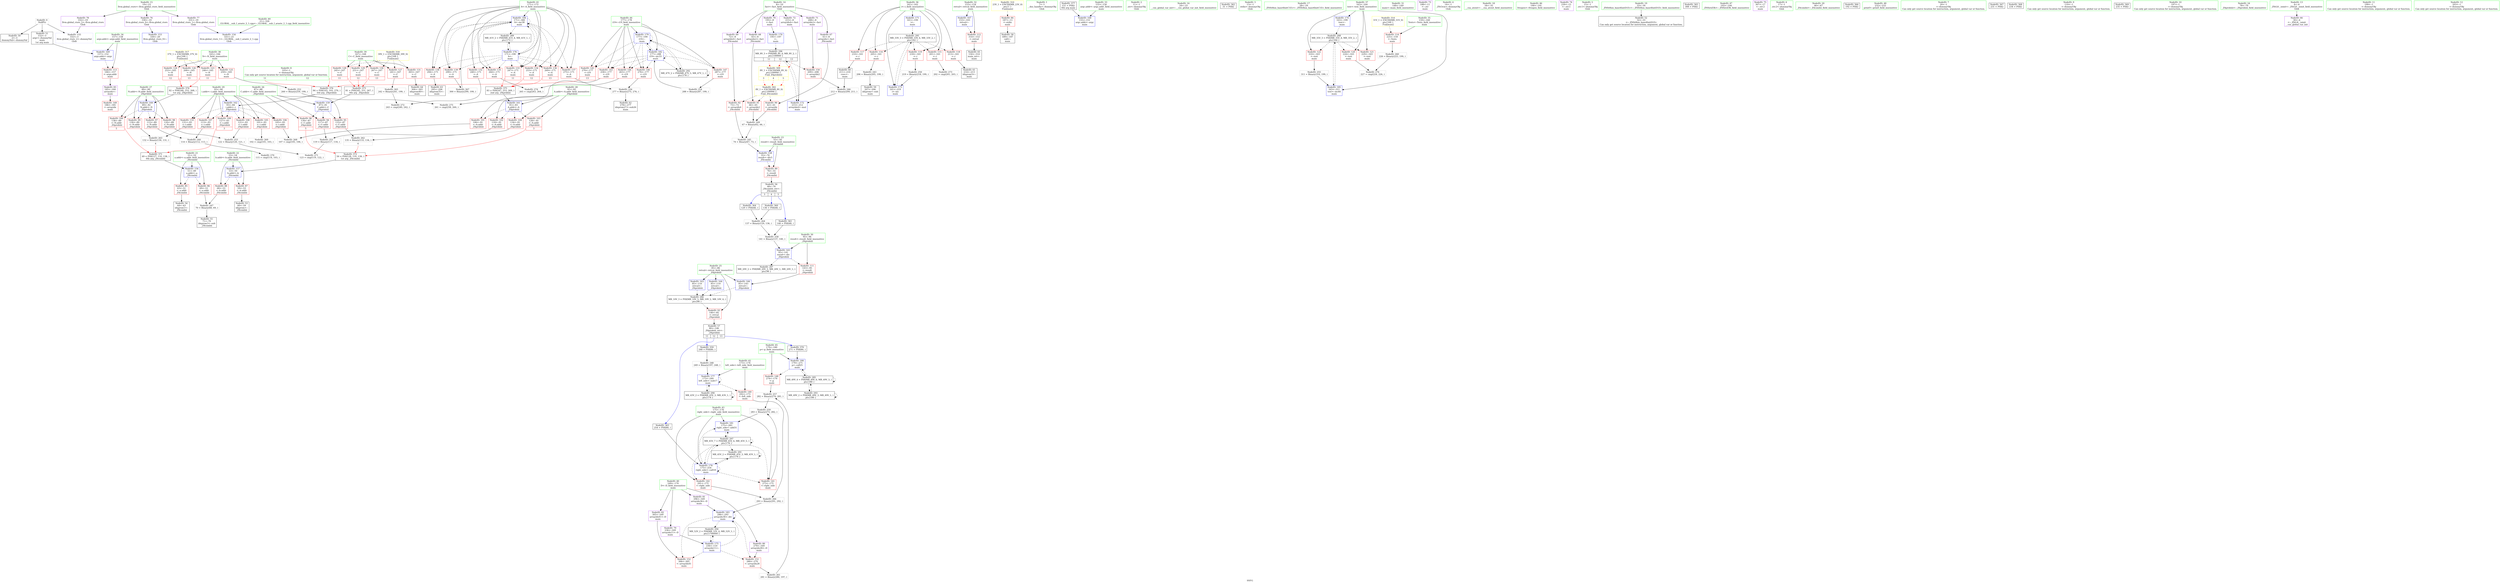 digraph "SVFG" {
	label="SVFG";

	Node0x560b02486850 [shape=record,color=grey,label="{NodeID: 0\nNullPtr}"];
	Node0x560b02486850 -> Node0x560b02497350[style=solid];
	Node0x560b02486850 -> Node0x560b02497420[style=solid];
	Node0x560b02486850 -> Node0x560b0249d8f0[style=solid];
	Node0x560b0249a8e0 [shape=record,color=grey,label="{NodeID: 263\n132 = Binary(130, 131, )\n|{<s0>4}}"];
	Node0x560b0249a8e0:s0 -> Node0x560b024cc6b0[style=solid,color=red];
	Node0x560b0249ed70 [shape=record,color=blue,label="{NodeID: 180\n179\<--271\np\<--call25\nmain\n}"];
	Node0x560b0249ed70 -> Node0x560b0249d310[style=dashed];
	Node0x560b0249ed70 -> Node0x560b024b3d70[style=dashed];
	Node0x560b02496260 [shape=record,color=red,label="{NodeID: 97\n112\<--89\n\<--N.addr\n_Z4probiiii\n}"];
	Node0x560b02496260 -> Node0x560b024a37c0[style=solid];
	Node0x560b024897c0 [shape=record,color=green,label="{NodeID: 14\n8\<--10\nfact\<--fact_field_insensitive\nGlob }"];
	Node0x560b024897c0 -> Node0x560b02498120[style=solid];
	Node0x560b024897c0 -> Node0x560b024981f0[style=solid];
	Node0x560b024897c0 -> Node0x560b024982c0[style=solid];
	Node0x560b024897c0 -> Node0x560b02498390[style=solid];
	Node0x560b024897c0 -> Node0x560b02498460[style=solid];
	Node0x560b024897c0 -> Node0x560b02498530[style=solid];
	Node0x560b024cb9c0 [shape=record,color=black,label="{NodeID: 360\n136 = PHI(48, )\n}"];
	Node0x560b024cb9c0 -> Node0x560b0249aa60[style=solid];
	Node0x560b02496dc0 [shape=record,color=red,label="{NodeID: 111\n143\<--95\n\<--result\n_Z4probiiii\n}"];
	Node0x560b02496dc0 -> Node0x560b0249e210[style=solid];
	Node0x560b02495150 [shape=record,color=green,label="{NodeID: 28\n91\<--92\nA.addr\<--A.addr_field_insensitive\n_Z4probiiii\n}"];
	Node0x560b02495150 -> Node0x560b024965a0[style=solid];
	Node0x560b02495150 -> Node0x560b02496670[style=solid];
	Node0x560b02495150 -> Node0x560b02496740[style=solid];
	Node0x560b02495150 -> Node0x560b02496810[style=solid];
	Node0x560b02495150 -> Node0x560b0249de00[style=solid];
	Node0x560b024ccd10 [shape=record,color=black,label="{NodeID: 374\n82 = PHI(246, 252, 268, )\n1st arg _Z4probiiii }"];
	Node0x560b024ccd10 -> Node0x560b0249dd30[style=solid];
	Node0x560b024b5b70 [shape=record,color=black,label="{NodeID: 291\nMR_45V_2 = PHI(MR_45V_3, MR_45V_1, )\npts\{176 \}\n}"];
	Node0x560b024b5b70 -> Node0x560b0249ebd0[style=dashed];
	Node0x560b024b5b70 -> Node0x560b024b5b70[style=dashed];
	Node0x560b0249c060 [shape=record,color=red,label="{NodeID: 125\n259\<--165\n\<--N\nmain\n}"];
	Node0x560b0249c060 -> Node0x560b024a43c0[style=solid];
	Node0x560b02495cb0 [shape=record,color=green,label="{NodeID: 42\n173\<--174\nleft_side\<--left_side_field_insensitive\nmain\n}"];
	Node0x560b02495cb0 -> Node0x560b0249cc90[style=solid];
	Node0x560b02495cb0 -> Node0x560b0249eb00[style=solid];
	Node0x560b0249cbc0 [shape=record,color=red,label="{NodeID: 139\n299\<--171\n\<--A\nmain\n}"];
	Node0x560b0249cbc0 -> Node0x560b0249aee0[style=solid];
	Node0x560b02497830 [shape=record,color=black,label="{NodeID: 56\n48\<--76\n_Z4combii_ret\<--\n_Z4combii\n|{<s0>3|<s1>4|<s2>5}}"];
	Node0x560b02497830:s0 -> Node0x560b024cbe40[style=solid,color=blue];
	Node0x560b02497830:s1 -> Node0x560b024cb9c0[style=solid,color=blue];
	Node0x560b02497830:s2 -> Node0x560b024cbac0[style=solid,color=blue];
	Node0x560b0249d720 [shape=record,color=blue,label="{NodeID: 153\n330\<--20\nllvm.global_ctors_0\<--\nGlob }"];
	Node0x560b02498390 [shape=record,color=purple,label="{NodeID: 70\n195\<--8\n\<--fact\nmain\n}"];
	Node0x560b02498390 -> Node0x560b0249e550[style=solid];
	Node0x560b024a40c0 [shape=record,color=grey,label="{NodeID: 250\n219 = Binary(218, 199, )\n}"];
	Node0x560b024a40c0 -> Node0x560b0249e7c0[style=solid];
	Node0x560b0249e2e0 [shape=record,color=blue,label="{NodeID: 167\n153\<--103\nretval\<--\nmain\n}"];
	Node0x560b0249e2e0 -> Node0x560b02496e90[style=dashed];
	Node0x560b02498ef0 [shape=record,color=red,label="{NodeID: 84\n187\<--13\n\<--stdin\nmain\n}"];
	Node0x560b02498ef0 -> Node0x560b024979d0[style=solid];
	Node0x560b024855c0 [shape=record,color=green,label="{NodeID: 1\n7\<--1\n__dso_handle\<--dummyObj\nGlob }"];
	Node0x560b0249aa60 [shape=record,color=grey,label="{NodeID: 264\n137 = Binary(129, 136, )\n}"];
	Node0x560b0249aa60 -> Node0x560b024a4cc0[style=solid];
	Node0x560b0249ee40 [shape=record,color=blue,label="{NodeID: 181\n175\<--283\nright_side\<--add31\nmain\n}"];
	Node0x560b0249ee40 -> Node0x560b024b7d70[style=dashed];
	Node0x560b02496330 [shape=record,color=red,label="{NodeID: 98\n120\<--89\n\<--N.addr\n_Z4probiiii\n}"];
	Node0x560b02496330 -> Node0x560b024a4540[style=solid];
	Node0x560b02494880 [shape=record,color=green,label="{NodeID: 15\n19\<--23\nllvm.global_ctors\<--llvm.global_ctors_field_insensitive\nGlob }"];
	Node0x560b02494880 -> Node0x560b02498870[style=solid];
	Node0x560b02494880 -> Node0x560b02498940[style=solid];
	Node0x560b02494880 -> Node0x560b02498a10[style=solid];
	Node0x560b024cbac0 [shape=record,color=black,label="{NodeID: 361\n140 = PHI(48, )\n}"];
	Node0x560b024cbac0 -> Node0x560b024a4cc0[style=solid];
	Node0x560b02496e90 [shape=record,color=red,label="{NodeID: 112\n314\<--153\n\<--retval\nmain\n}"];
	Node0x560b02496e90 -> Node0x560b02497f80[style=solid];
	Node0x560b02495220 [shape=record,color=green,label="{NodeID: 29\n93\<--94\ni.addr\<--i.addr_field_insensitive\n_Z4probiiii\n}"];
	Node0x560b02495220 -> Node0x560b024968e0[style=solid];
	Node0x560b02495220 -> Node0x560b024969b0[style=solid];
	Node0x560b02495220 -> Node0x560b02496a80[style=solid];
	Node0x560b02495220 -> Node0x560b02496b50[style=solid];
	Node0x560b02495220 -> Node0x560b02496c20[style=solid];
	Node0x560b02495220 -> Node0x560b02496cf0[style=solid];
	Node0x560b02495220 -> Node0x560b0249ded0[style=solid];
	Node0x560b024cced0 [shape=record,color=black,label="{NodeID: 375\n83 = PHI(247, 253, 269, )\n2nd arg _Z4probiiii }"];
	Node0x560b024cced0 -> Node0x560b0249de00[style=solid];
	Node0x560b024b6070 [shape=record,color=black,label="{NodeID: 292\nMR_47V_2 = PHI(MR_47V_3, MR_47V_1, )\npts\{178 \}\n}"];
	Node0x560b024b6070 -> Node0x560b0249eca0[style=dashed];
	Node0x560b024b6070 -> Node0x560b024b6070[style=dashed];
	Node0x560b0249c130 [shape=record,color=red,label="{NodeID: 126\n268\<--165\n\<--N\nmain\n|{<s0>13}}"];
	Node0x560b0249c130:s0 -> Node0x560b024ccd10[style=solid,color=red];
	Node0x560b02495d80 [shape=record,color=green,label="{NodeID: 43\n175\<--176\nright_side\<--right_side_field_insensitive\nmain\n}"];
	Node0x560b02495d80 -> Node0x560b0249cd60[style=solid];
	Node0x560b02495d80 -> Node0x560b0249ce30[style=solid];
	Node0x560b02495d80 -> Node0x560b0249ebd0[style=solid];
	Node0x560b02495d80 -> Node0x560b0249ee40[style=solid];
	Node0x560b0249cc90 [shape=record,color=red,label="{NodeID: 140\n292\<--173\n\<--left_side\nmain\n}"];
	Node0x560b0249cc90 -> Node0x560b0249ad60[style=solid];
	Node0x560b02497900 [shape=record,color=black,label="{NodeID: 57\n80\<--146\n_Z4probiiii_ret\<--\n_Z4probiiii\n|{<s0>11|<s1>12|<s2>13}}"];
	Node0x560b02497900:s0 -> Node0x560b024cb7d0[style=solid,color=blue];
	Node0x560b02497900:s1 -> Node0x560b024cbcd0[style=solid,color=blue];
	Node0x560b02497900:s2 -> Node0x560b024cc3c0[style=solid,color=blue];
	Node0x560b0249d7f0 [shape=record,color=blue,label="{NodeID: 154\n331\<--21\nllvm.global_ctors_1\<--_GLOBAL__sub_I_araste_2_1.cpp\nGlob }"];
	Node0x560b02498460 [shape=record,color=purple,label="{NodeID: 71\n208\<--8\narrayidx2\<--fact\nmain\n}"];
	Node0x560b02498460 -> Node0x560b0249d4b0[style=solid];
	Node0x560b024a4240 [shape=record,color=grey,label="{NodeID: 251\n119 = Binary(117, 118, )\n}"];
	Node0x560b024a4240 -> Node0x560b0249b4e0[style=solid];
	Node0x560b0249e3b0 [shape=record,color=blue,label="{NodeID: 168\n155\<--151\nargc.addr\<--argc\nmain\n}"];
	Node0x560b02498fc0 [shape=record,color=red,label="{NodeID: 85\n63\<--51\n\<--a.addr\n_Z4combii\n}"];
	Node0x560b02498fc0 -> Node0x560b02497690[style=solid];
	Node0x560b024880c0 [shape=record,color=green,label="{NodeID: 2\n11\<--1\n.str\<--dummyObj\nGlob }"];
	Node0x560b0249abe0 [shape=record,color=grey,label="{NodeID: 265\n242 = Binary(241, 199, )\n}"];
	Node0x560b0249abe0 -> Node0x560b0249b660[style=solid];
	Node0x560b0249ef10 [shape=record,color=blue,label="{NodeID: 182\n177\<--288\ni19\<--inc33\nmain\n}"];
	Node0x560b0249ef10 -> Node0x560b0249cf00[style=dashed];
	Node0x560b0249ef10 -> Node0x560b0249cfd0[style=dashed];
	Node0x560b0249ef10 -> Node0x560b0249d0a0[style=dashed];
	Node0x560b0249ef10 -> Node0x560b0249d170[style=dashed];
	Node0x560b0249ef10 -> Node0x560b0249d240[style=dashed];
	Node0x560b0249ef10 -> Node0x560b0249eca0[style=dashed];
	Node0x560b0249ef10 -> Node0x560b0249ef10[style=dashed];
	Node0x560b0249ef10 -> Node0x560b024b6070[style=dashed];
	Node0x560b02496400 [shape=record,color=red,label="{NodeID: 99\n130\<--89\n\<--N.addr\n_Z4probiiii\n}"];
	Node0x560b02496400 -> Node0x560b0249a8e0[style=solid];
	Node0x560b02494910 [shape=record,color=green,label="{NodeID: 16\n24\<--25\n__cxx_global_var_init\<--__cxx_global_var_init_field_insensitive\n}"];
	Node0x560b024cbc00 [shape=record,color=black,label="{NodeID: 362\n31 = PHI()\n}"];
	Node0x560b02496f60 [shape=record,color=red,label="{NodeID: 113\n184\<--157\n\<--argv.addr\nmain\n}"];
	Node0x560b02496f60 -> Node0x560b02498e20[style=solid];
	Node0x560b024952f0 [shape=record,color=green,label="{NodeID: 30\n95\<--96\nresult\<--result_field_insensitive\n_Z4probiiii\n}"];
	Node0x560b024952f0 -> Node0x560b02496dc0[style=solid];
	Node0x560b024952f0 -> Node0x560b0249e140[style=solid];
	Node0x560b024cd090 [shape=record,color=black,label="{NodeID: 376\n84 = PHI(103, 103, 270, )\n3rd arg _Z4probiiii }"];
	Node0x560b024cd090 -> Node0x560b0249ded0[style=solid];
	Node0x560b024b6570 [shape=record,color=black,label="{NodeID: 293\nMR_49V_2 = PHI(MR_49V_3, MR_49V_1, )\npts\{180 \}\n}"];
	Node0x560b024b6570 -> Node0x560b024b3d70[style=dashed];
	Node0x560b024b6570 -> Node0x560b024b6570[style=dashed];
	Node0x560b0249c200 [shape=record,color=red,label="{NodeID: 127\n241\<--167\n\<--C\nmain\n}"];
	Node0x560b0249c200 -> Node0x560b0249abe0[style=solid];
	Node0x560b02495e50 [shape=record,color=green,label="{NodeID: 44\n177\<--178\ni19\<--i19_field_insensitive\nmain\n}"];
	Node0x560b02495e50 -> Node0x560b0249cf00[style=solid];
	Node0x560b02495e50 -> Node0x560b0249cfd0[style=solid];
	Node0x560b02495e50 -> Node0x560b0249d0a0[style=solid];
	Node0x560b02495e50 -> Node0x560b0249d170[style=solid];
	Node0x560b02495e50 -> Node0x560b0249d240[style=solid];
	Node0x560b02495e50 -> Node0x560b0249eca0[style=solid];
	Node0x560b02495e50 -> Node0x560b0249ef10[style=solid];
	Node0x560b0249cd60 [shape=record,color=red,label="{NodeID: 141\n273\<--175\n\<--right_side\nmain\n}"];
	Node0x560b0249cd60 -> Node0x560b024a4e40[style=solid];
	Node0x560b024979d0 [shape=record,color=black,label="{NodeID: 58\n189\<--187\ncall\<--\nmain\n}"];
	Node0x560b0249d8f0 [shape=record,color=blue, style = dotted,label="{NodeID: 155\n332\<--3\nllvm.global_ctors_2\<--dummyVal\nGlob }"];
	Node0x560b02498530 [shape=record,color=purple,label="{NodeID: 72\n215\<--8\narrayidx4\<--fact\nmain\n}"];
	Node0x560b02498530 -> Node0x560b0249e6f0[style=solid];
	Node0x560b024a43c0 [shape=record,color=grey,label="{NodeID: 252\n260 = Binary(259, 199, )\n}"];
	Node0x560b024a43c0 -> Node0x560b024a7650[style=solid];
	Node0x560b0249e480 [shape=record,color=blue,label="{NodeID: 169\n157\<--152\nargv.addr\<--argv\nmain\n}"];
	Node0x560b0249e480 -> Node0x560b02496f60[style=dashed];
	Node0x560b02499090 [shape=record,color=red,label="{NodeID: 86\n69\<--51\n\<--a.addr\n_Z4combii\n}"];
	Node0x560b02499090 -> Node0x560b024a3c40[style=solid];
	Node0x560b02494010 [shape=record,color=green,label="{NodeID: 3\n13\<--1\nstdin\<--dummyObj\nGlob }"];
	Node0x560b0249ad60 [shape=record,color=grey,label="{NodeID: 266\n293 = Binary(291, 292, )\n}"];
	Node0x560b0249ad60 -> Node0x560b0249efe0[style=solid];
	Node0x560b0249efe0 [shape=record,color=blue,label="{NodeID: 183\n296\<--293\narrayidx36\<--div\nmain\n}"];
	Node0x560b0249efe0 -> Node0x560b0249d580[style=dashed];
	Node0x560b0249efe0 -> Node0x560b0249d650[style=dashed];
	Node0x560b0249efe0 -> Node0x560b0249efe0[style=dashed];
	Node0x560b0249efe0 -> Node0x560b024b6a70[style=dashed];
	Node0x560b024964d0 [shape=record,color=red,label="{NodeID: 100\n138\<--89\n\<--N.addr\n_Z4probiiii\n|{<s0>5}}"];
	Node0x560b024964d0:s0 -> Node0x560b024cc6b0[style=solid,color=red];
	Node0x560b024949a0 [shape=record,color=green,label="{NodeID: 17\n28\<--29\n_ZNSt8ios_base4InitC1Ev\<--_ZNSt8ios_base4InitC1Ev_field_insensitive\n}"];
	Node0x560b024cbcd0 [shape=record,color=black,label="{NodeID: 363\n254 = PHI(80, )\n}"];
	Node0x560b024cbcd0 -> Node0x560b0249ebd0[style=solid];
	Node0x560b02497030 [shape=record,color=red,label="{NodeID: 114\n225\<--159\n\<--Tests\nmain\n}"];
	Node0x560b02497030 -> Node0x560b024a4fc0[style=solid];
	Node0x560b024953c0 [shape=record,color=green,label="{NodeID: 31\n148\<--149\nmain\<--main_field_insensitive\n}"];
	Node0x560b024cd250 [shape=record,color=black,label="{NodeID: 377\n151 = PHI()\n0th arg main }"];
	Node0x560b024cd250 -> Node0x560b0249e3b0[style=solid];
	Node0x560b024b6a70 [shape=record,color=black,label="{NodeID: 294\nMR_52V_2 = PHI(MR_52V_4, MR_52V_1, )\npts\{1700000 \}\n}"];
	Node0x560b024b6a70 -> Node0x560b0249e960[style=dashed];
	Node0x560b0249c2d0 [shape=record,color=red,label="{NodeID: 128\n245\<--167\n\<--C\nmain\n|{<s0>11}}"];
	Node0x560b0249c2d0:s0 -> Node0x560b024ccb50[style=solid,color=red];
	Node0x560b02495f20 [shape=record,color=green,label="{NodeID: 45\n179\<--180\np\<--p_field_insensitive\nmain\n}"];
	Node0x560b02495f20 -> Node0x560b0249d310[style=solid];
	Node0x560b02495f20 -> Node0x560b0249ed70[style=solid];
	Node0x560b0249ce30 [shape=record,color=red,label="{NodeID: 142\n291\<--175\n\<--right_side\nmain\n}"];
	Node0x560b0249ce30 -> Node0x560b0249ad60[style=solid];
	Node0x560b02497aa0 [shape=record,color=black,label="{NodeID: 59\n207\<--206\nidxprom\<--sub\nmain\n}"];
	Node0x560b0249d9f0 [shape=record,color=blue,label="{NodeID: 156\n51\<--49\na.addr\<--a\n_Z4combii\n}"];
	Node0x560b0249d9f0 -> Node0x560b02498fc0[style=dashed];
	Node0x560b0249d9f0 -> Node0x560b02499090[style=dashed];
	Node0x560b02498600 [shape=record,color=purple,label="{NodeID: 73\n188\<--11\n\<--.str\nmain\n}"];
	Node0x560b024a4540 [shape=record,color=grey,label="{NodeID: 253\n122 = Binary(120, 121, )\n}"];
	Node0x560b024a4540 -> Node0x560b0249b4e0[style=solid];
	Node0x560b0249e550 [shape=record,color=blue,label="{NodeID: 170\n195\<--197\n\<--\nmain\n}"];
	Node0x560b0249e550 -> Node0x560b024b7870[style=dashed];
	Node0x560b02499160 [shape=record,color=red,label="{NodeID: 87\n59\<--53\n\<--b.addr\n_Z4combii\n}"];
	Node0x560b02499160 -> Node0x560b024975c0[style=solid];
	Node0x560b024869a0 [shape=record,color=green,label="{NodeID: 4\n14\<--1\n_ZSt3cin\<--dummyObj\nGlob }"];
	Node0x560b0249aee0 [shape=record,color=grey,label="{NodeID: 267\n300 = Binary(299, 199, )\n}"];
	Node0x560b0249aee0 -> Node0x560b0249f0b0[style=solid];
	Node0x560b0249f0b0 [shape=record,color=blue,label="{NodeID: 184\n171\<--300\nA\<--inc38\nmain\n}"];
	Node0x560b0249f0b0 -> Node0x560b0249c610[style=dashed];
	Node0x560b0249f0b0 -> Node0x560b0249c6e0[style=dashed];
	Node0x560b0249f0b0 -> Node0x560b0249c7b0[style=dashed];
	Node0x560b0249f0b0 -> Node0x560b0249c880[style=dashed];
	Node0x560b0249f0b0 -> Node0x560b0249c950[style=dashed];
	Node0x560b0249f0b0 -> Node0x560b0249ca20[style=dashed];
	Node0x560b0249f0b0 -> Node0x560b0249caf0[style=dashed];
	Node0x560b0249f0b0 -> Node0x560b0249cbc0[style=dashed];
	Node0x560b0249f0b0 -> Node0x560b0249f0b0[style=dashed];
	Node0x560b0249f0b0 -> Node0x560b024b5170[style=dashed];
	Node0x560b024965a0 [shape=record,color=red,label="{NodeID: 101\n106\<--91\n\<--A.addr\n_Z4probiiii\n}"];
	Node0x560b024965a0 -> Node0x560b0249b060[style=solid];
	Node0x560b02494a30 [shape=record,color=green,label="{NodeID: 18\n34\<--35\n__cxa_atexit\<--__cxa_atexit_field_insensitive\n}"];
	Node0x560b024cbe40 [shape=record,color=black,label="{NodeID: 364\n129 = PHI(48, )\n}"];
	Node0x560b024cbe40 -> Node0x560b0249aa60[style=solid];
	Node0x560b02497100 [shape=record,color=red,label="{NodeID: 115\n201\<--161\n\<--i\nmain\n}"];
	Node0x560b02497100 -> Node0x560b0249b7e0[style=solid];
	Node0x560b02495490 [shape=record,color=green,label="{NodeID: 32\n153\<--154\nretval\<--retval_field_insensitive\nmain\n}"];
	Node0x560b02495490 -> Node0x560b02496e90[style=solid];
	Node0x560b02495490 -> Node0x560b0249e2e0[style=solid];
	Node0x560b024b7780 [shape=record,color=black,label="{NodeID: 295\nMR_33V_3 = PHI(MR_33V_4, MR_33V_2, )\npts\{162 \}\n}"];
	Node0x560b024b7780 -> Node0x560b02497100[style=dashed];
	Node0x560b024b7780 -> Node0x560b0249b910[style=dashed];
	Node0x560b024b7780 -> Node0x560b0249b9e0[style=dashed];
	Node0x560b024b7780 -> Node0x560b0249bab0[style=dashed];
	Node0x560b024b7780 -> Node0x560b0249bb80[style=dashed];
	Node0x560b024b7780 -> Node0x560b0249e7c0[style=dashed];
	Node0x560b0249c3a0 [shape=record,color=red,label="{NodeID: 129\n251\<--167\n\<--C\nmain\n|{<s0>12}}"];
	Node0x560b0249c3a0:s0 -> Node0x560b024ccb50[style=solid,color=red];
	Node0x560b02495ff0 [shape=record,color=green,label="{NodeID: 46\n190\<--191\nfreopen\<--freopen_field_insensitive\n}"];
	Node0x560b024b9aa0 [shape=record,color=yellow,style=double,label="{NodeID: 309\n8V_1 = ENCHI(MR_8V_0)\npts\{100000 \}\nFun[_Z4probiiii]|{<s0>3|<s1>4|<s2>5}}"];
	Node0x560b024b9aa0:s0 -> Node0x560b024b9450[style=dashed,color=red];
	Node0x560b024b9aa0:s1 -> Node0x560b024b9450[style=dashed,color=red];
	Node0x560b024b9aa0:s2 -> Node0x560b024b9450[style=dashed,color=red];
	Node0x560b0249cf00 [shape=record,color=red,label="{NodeID: 143\n258\<--177\n\<--i19\nmain\n}"];
	Node0x560b0249cf00 -> Node0x560b024a7650[style=solid];
	Node0x560b02497b70 [shape=record,color=black,label="{NodeID: 60\n211\<--210\nconv\<--\nmain\n}"];
	Node0x560b02497b70 -> Node0x560b024a3ac0[style=solid];
	Node0x560b0249dac0 [shape=record,color=blue,label="{NodeID: 157\n53\<--50\nb.addr\<--b\n_Z4combii\n}"];
	Node0x560b0249dac0 -> Node0x560b02499160[style=dashed];
	Node0x560b0249dac0 -> Node0x560b02499230[style=dashed];
	Node0x560b024986d0 [shape=record,color=purple,label="{NodeID: 74\n230\<--15\n\<--.str.1\nmain\n}"];
	Node0x560b024a46c0 [shape=record,color=grey,label="{NodeID: 254\n288 = Binary(287, 199, )\n}"];
	Node0x560b024a46c0 -> Node0x560b0249ef10[style=solid];
	Node0x560b0249e620 [shape=record,color=blue,label="{NodeID: 171\n161\<--199\ni\<--\nmain\n}"];
	Node0x560b0249e620 -> Node0x560b024b7780[style=dashed];
	Node0x560b02499230 [shape=record,color=red,label="{NodeID: 88\n68\<--53\n\<--b.addr\n_Z4combii\n}"];
	Node0x560b02499230 -> Node0x560b024a3c40[style=solid];
	Node0x560b02486a30 [shape=record,color=green,label="{NodeID: 5\n15\<--1\n.str.1\<--dummyObj\nGlob }"];
	Node0x560b0249b060 [shape=record,color=grey,label="{NodeID: 268\n107 = cmp(105, 106, )\n}"];
	Node0x560b0249f180 [shape=record,color=blue,label="{NodeID: 185\n163\<--311\ntest\<--inc44\nmain\n}"];
	Node0x560b0249f180 -> Node0x560b024b4c70[style=dashed];
	Node0x560b02496670 [shape=record,color=red,label="{NodeID: 102\n118\<--91\n\<--A.addr\n_Z4probiiii\n}"];
	Node0x560b02496670 -> Node0x560b024a4240[style=solid];
	Node0x560b02494ac0 [shape=record,color=green,label="{NodeID: 19\n33\<--39\n_ZNSt8ios_base4InitD1Ev\<--_ZNSt8ios_base4InitD1Ev_field_insensitive\n}"];
	Node0x560b02494ac0 -> Node0x560b024974f0[style=solid];
	Node0x560b024cbf80 [shape=record,color=black,label="{NodeID: 365\n308 = PHI()\n}"];
	Node0x560b0249b910 [shape=record,color=red,label="{NodeID: 116\n205\<--161\n\<--i\nmain\n}"];
	Node0x560b0249b910 -> Node0x560b024a3640[style=solid];
	Node0x560b02495560 [shape=record,color=green,label="{NodeID: 33\n155\<--156\nargc.addr\<--argc.addr_field_insensitive\nmain\n}"];
	Node0x560b02495560 -> Node0x560b0249e3b0[style=solid];
	Node0x560b024b7870 [shape=record,color=black,label="{NodeID: 296\nMR_8V_3 = PHI(MR_8V_4, MR_8V_2, )\npts\{100000 \}\n|{|<s2>11|<s3>12|<s4>13}}"];
	Node0x560b024b7870 -> Node0x560b0249d4b0[style=dashed];
	Node0x560b024b7870 -> Node0x560b0249e6f0[style=dashed];
	Node0x560b024b7870:s2 -> Node0x560b024b9aa0[style=dashed,color=red];
	Node0x560b024b7870:s3 -> Node0x560b024b9aa0[style=dashed,color=red];
	Node0x560b024b7870:s4 -> Node0x560b024b9aa0[style=dashed,color=red];
	Node0x560b0249c470 [shape=record,color=red,label="{NodeID: 130\n267\<--167\n\<--C\nmain\n|{<s0>13}}"];
	Node0x560b0249c470:s0 -> Node0x560b024ccb50[style=solid,color=red];
	Node0x560b024960c0 [shape=record,color=green,label="{NodeID: 47\n193\<--194\n_ZNSirsERi\<--_ZNSirsERi_field_insensitive\n}"];
	Node0x560b024b9b80 [shape=record,color=yellow,style=double,label="{NodeID: 310\n23V_1 = ENCHI(MR_23V_0)\npts\{1 \}\nFun[main]}"];
	Node0x560b024b9b80 -> Node0x560b02498ef0[style=dashed];
	Node0x560b0249cfd0 [shape=record,color=red,label="{NodeID: 144\n263\<--177\n\<--i19\nmain\n}"];
	Node0x560b0249cfd0 -> Node0x560b024a74d0[style=solid];
	Node0x560b02497c40 [shape=record,color=black,label="{NodeID: 61\n214\<--213\nidxprom3\<--\nmain\n}"];
	Node0x560b0249db90 [shape=record,color=blue,label="{NodeID: 158\n55\<--74\nresult\<--div5\n_Z4combii\n}"];
	Node0x560b0249db90 -> Node0x560b02499300[style=dashed];
	Node0x560b024987a0 [shape=record,color=purple,label="{NodeID: 75\n307\<--17\n\<--.str.2\nmain\n}"];
	Node0x560b024a4840 [shape=record,color=grey,label="{NodeID: 255\n311 = Binary(310, 199, )\n}"];
	Node0x560b024a4840 -> Node0x560b0249f180[style=solid];
	Node0x560b0249e6f0 [shape=record,color=blue,label="{NodeID: 172\n215\<--212\narrayidx4\<--mul\nmain\n}"];
	Node0x560b0249e6f0 -> Node0x560b024b7870[style=dashed];
	Node0x560b02499300 [shape=record,color=red,label="{NodeID: 89\n76\<--55\n\<--result\n_Z4combii\n}"];
	Node0x560b02499300 -> Node0x560b02497830[style=solid];
	Node0x560b024859a0 [shape=record,color=green,label="{NodeID: 6\n17\<--1\n.str.2\<--dummyObj\nGlob }"];
	Node0x560b0249b1e0 [shape=record,color=grey,label="{NodeID: 269\n102 = cmp(101, 103, )\n}"];
	Node0x560b02496740 [shape=record,color=red,label="{NodeID: 103\n128\<--91\n\<--A.addr\n_Z4probiiii\n|{<s0>3}}"];
	Node0x560b02496740:s0 -> Node0x560b024cc990[style=solid,color=red];
	Node0x560b02494b50 [shape=record,color=green,label="{NodeID: 20\n46\<--47\n_Z4combii\<--_Z4combii_field_insensitive\n}"];
	Node0x560b024cc050 [shape=record,color=black,label="{NodeID: 366\n192 = PHI()\n}"];
	Node0x560b0249b9e0 [shape=record,color=red,label="{NodeID: 117\n210\<--161\n\<--i\nmain\n}"];
	Node0x560b0249b9e0 -> Node0x560b02497b70[style=solid];
	Node0x560b02495630 [shape=record,color=green,label="{NodeID: 34\n157\<--158\nargv.addr\<--argv.addr_field_insensitive\nmain\n}"];
	Node0x560b02495630 -> Node0x560b02496f60[style=solid];
	Node0x560b02495630 -> Node0x560b0249e480[style=solid];
	Node0x560b024b7d70 [shape=record,color=black,label="{NodeID: 297\nMR_45V_7 = PHI(MR_45V_6, MR_45V_5, )\npts\{176 \}\n}"];
	Node0x560b024b7d70 -> Node0x560b0249cd60[style=dashed];
	Node0x560b024b7d70 -> Node0x560b0249ce30[style=dashed];
	Node0x560b024b7d70 -> Node0x560b0249ebd0[style=dashed];
	Node0x560b024b7d70 -> Node0x560b0249ee40[style=dashed];
	Node0x560b024b7d70 -> Node0x560b024b5b70[style=dashed];
	Node0x560b024b7d70 -> Node0x560b024b7d70[style=dashed];
	Node0x560b0249c540 [shape=record,color=red,label="{NodeID: 131\n303\<--167\n\<--C\nmain\n}"];
	Node0x560b0249c540 -> Node0x560b02497eb0[style=solid];
	Node0x560b024971b0 [shape=record,color=green,label="{NodeID: 48\n232\<--233\nprintf\<--printf_field_insensitive\n}"];
	Node0x560b0249d0a0 [shape=record,color=red,label="{NodeID: 145\n270\<--177\n\<--i19\nmain\n|{<s0>13}}"];
	Node0x560b0249d0a0:s0 -> Node0x560b024cd090[style=solid,color=red];
	Node0x560b02497d10 [shape=record,color=black,label="{NodeID: 62\n278\<--277\nidxprom27\<--sub26\nmain\n}"];
	Node0x560b0249dc60 [shape=record,color=blue,label="{NodeID: 159\n87\<--81\nC.addr\<--C\n_Z4probiiii\n}"];
	Node0x560b0249dc60 -> Node0x560b02499710[style=dashed];
	Node0x560b0249dc60 -> Node0x560b024997e0[style=dashed];
	Node0x560b0249dc60 -> Node0x560b02496190[style=dashed];
	Node0x560b02498870 [shape=record,color=purple,label="{NodeID: 76\n330\<--19\nllvm.global_ctors_0\<--llvm.global_ctors\nGlob }"];
	Node0x560b02498870 -> Node0x560b0249d720[style=solid];
	Node0x560b024a49c0 [shape=record,color=grey,label="{NodeID: 256\n277 = Binary(275, 276, )\n}"];
	Node0x560b024a49c0 -> Node0x560b02497d10[style=solid];
	Node0x560b0249e7c0 [shape=record,color=blue,label="{NodeID: 173\n161\<--219\ni\<--inc\nmain\n}"];
	Node0x560b0249e7c0 -> Node0x560b024b7780[style=dashed];
	Node0x560b024993d0 [shape=record,color=red,label="{NodeID: 90\n62\<--61\n\<--arrayidx\n_Z4combii\n}"];
	Node0x560b024993d0 -> Node0x560b024a3f40[style=solid];
	Node0x560b02485a30 [shape=record,color=green,label="{NodeID: 7\n20\<--1\n\<--dummyObj\nCan only get source location for instruction, argument, global var or function.}"];
	Node0x560b0249b360 [shape=record,color=grey,label="{NodeID: 270\n115 = cmp(114, 103, )\n}"];
	Node0x560b02496810 [shape=record,color=red,label="{NodeID: 104\n134\<--91\n\<--A.addr\n_Z4probiiii\n}"];
	Node0x560b02496810 -> Node0x560b024a52c0[style=solid];
	Node0x560b02494be0 [shape=record,color=green,label="{NodeID: 21\n51\<--52\na.addr\<--a.addr_field_insensitive\n_Z4combii\n}"];
	Node0x560b02494be0 -> Node0x560b02498fc0[style=solid];
	Node0x560b02494be0 -> Node0x560b02499090[style=solid];
	Node0x560b02494be0 -> Node0x560b0249d9f0[style=solid];
	Node0x560b024cc120 [shape=record,color=black,label="{NodeID: 367\n231 = PHI()\n}"];
	Node0x560b0249bab0 [shape=record,color=red,label="{NodeID: 118\n213\<--161\n\<--i\nmain\n}"];
	Node0x560b0249bab0 -> Node0x560b02497c40[style=solid];
	Node0x560b02495700 [shape=record,color=green,label="{NodeID: 35\n159\<--160\nTests\<--Tests_field_insensitive\nmain\n}"];
	Node0x560b02495700 -> Node0x560b02497030[style=solid];
	Node0x560b0249c610 [shape=record,color=red,label="{NodeID: 132\n240\<--171\n\<--A\nmain\n}"];
	Node0x560b0249c610 -> Node0x560b0249b660[style=solid];
	Node0x560b02497280 [shape=record,color=green,label="{NodeID: 49\n21\<--326\n_GLOBAL__sub_I_araste_2_1.cpp\<--_GLOBAL__sub_I_araste_2_1.cpp_field_insensitive\n}"];
	Node0x560b02497280 -> Node0x560b0249d7f0[style=solid];
	Node0x560b0249d170 [shape=record,color=red,label="{NodeID: 146\n276\<--177\n\<--i19\nmain\n}"];
	Node0x560b0249d170 -> Node0x560b024a49c0[style=solid];
	Node0x560b02497de0 [shape=record,color=black,label="{NodeID: 63\n295\<--294\nidxprom35\<--\nmain\n}"];
	Node0x560b024a3640 [shape=record,color=grey,label="{NodeID: 243\n206 = Binary(205, 199, )\n}"];
	Node0x560b024a3640 -> Node0x560b02497aa0[style=solid];
	Node0x560b0249dd30 [shape=record,color=blue,label="{NodeID: 160\n89\<--82\nN.addr\<--N\n_Z4probiiii\n}"];
	Node0x560b0249dd30 -> Node0x560b02496260[style=dashed];
	Node0x560b0249dd30 -> Node0x560b02496330[style=dashed];
	Node0x560b0249dd30 -> Node0x560b02496400[style=dashed];
	Node0x560b0249dd30 -> Node0x560b024964d0[style=dashed];
	Node0x560b02498940 [shape=record,color=purple,label="{NodeID: 77\n331\<--19\nllvm.global_ctors_1\<--llvm.global_ctors\nGlob }"];
	Node0x560b02498940 -> Node0x560b0249d7f0[style=solid];
	Node0x560b024a4b40 [shape=record,color=grey,label="{NodeID: 257\n282 = Binary(274, 281, )\n}"];
	Node0x560b024a4b40 -> Node0x560b024a4e40[style=solid];
	Node0x560b0249e890 [shape=record,color=blue,label="{NodeID: 174\n163\<--199\ntest\<--\nmain\n}"];
	Node0x560b0249e890 -> Node0x560b024b4c70[style=dashed];
	Node0x560b024994a0 [shape=record,color=red,label="{NodeID: 91\n66\<--65\n\<--arrayidx2\n_Z4combii\n}"];
	Node0x560b024994a0 -> Node0x560b024a3f40[style=solid];
	Node0x560b024881a0 [shape=record,color=green,label="{NodeID: 8\n103\<--1\n\<--dummyObj\nCan only get source location for instruction, argument, global var or function.|{<s0>11|<s1>12}}"];
	Node0x560b024881a0:s0 -> Node0x560b024cd090[style=solid,color=red];
	Node0x560b024881a0:s1 -> Node0x560b024cd090[style=solid,color=red];
	Node0x560b0249b4e0 [shape=record,color=grey,label="{NodeID: 271\n123 = cmp(119, 122, )\n}"];
	Node0x560b024968e0 [shape=record,color=red,label="{NodeID: 105\n101\<--93\n\<--i.addr\n_Z4probiiii\n}"];
	Node0x560b024968e0 -> Node0x560b0249b1e0[style=solid];
	Node0x560b02494c70 [shape=record,color=green,label="{NodeID: 22\n53\<--54\nb.addr\<--b.addr_field_insensitive\n_Z4combii\n}"];
	Node0x560b02494c70 -> Node0x560b02499160[style=solid];
	Node0x560b02494c70 -> Node0x560b02499230[style=solid];
	Node0x560b02494c70 -> Node0x560b0249dac0[style=solid];
	Node0x560b024cc1f0 [shape=record,color=black,label="{NodeID: 368\n234 = PHI()\n}"];
	Node0x560b024b3d70 [shape=record,color=black,label="{NodeID: 285\nMR_49V_4 = PHI(MR_49V_6, MR_49V_3, )\npts\{180 \}\n}"];
	Node0x560b024b3d70 -> Node0x560b0249ed70[style=dashed];
	Node0x560b024b3d70 -> Node0x560b024b3d70[style=dashed];
	Node0x560b024b3d70 -> Node0x560b024b6570[style=dashed];
	Node0x560b0249bb80 [shape=record,color=red,label="{NodeID: 119\n218\<--161\n\<--i\nmain\n}"];
	Node0x560b0249bb80 -> Node0x560b024a40c0[style=solid];
	Node0x560b024957d0 [shape=record,color=green,label="{NodeID: 36\n161\<--162\ni\<--i_field_insensitive\nmain\n}"];
	Node0x560b024957d0 -> Node0x560b02497100[style=solid];
	Node0x560b024957d0 -> Node0x560b0249b910[style=solid];
	Node0x560b024957d0 -> Node0x560b0249b9e0[style=solid];
	Node0x560b024957d0 -> Node0x560b0249bab0[style=solid];
	Node0x560b024957d0 -> Node0x560b0249bb80[style=solid];
	Node0x560b024957d0 -> Node0x560b0249e620[style=solid];
	Node0x560b024957d0 -> Node0x560b0249e7c0[style=solid];
	Node0x560b0249c6e0 [shape=record,color=red,label="{NodeID: 133\n247\<--171\n\<--A\nmain\n|{<s0>11}}"];
	Node0x560b0249c6e0:s0 -> Node0x560b024cced0[style=solid,color=red];
	Node0x560b02497350 [shape=record,color=black,label="{NodeID: 50\n2\<--3\ndummyVal\<--dummyVal\n}"];
	Node0x560b0249d240 [shape=record,color=red,label="{NodeID: 147\n287\<--177\n\<--i19\nmain\n}"];
	Node0x560b0249d240 -> Node0x560b024a46c0[style=solid];
	Node0x560b02497eb0 [shape=record,color=black,label="{NodeID: 64\n304\<--303\nidxprom40\<--\nmain\n}"];
	Node0x560b024a37c0 [shape=record,color=grey,label="{NodeID: 244\n114 = Binary(112, 113, )\n}"];
	Node0x560b024a37c0 -> Node0x560b0249b360[style=solid];
	Node0x560b0249de00 [shape=record,color=blue,label="{NodeID: 161\n91\<--83\nA.addr\<--A\n_Z4probiiii\n}"];
	Node0x560b0249de00 -> Node0x560b024965a0[style=dashed];
	Node0x560b0249de00 -> Node0x560b02496670[style=dashed];
	Node0x560b0249de00 -> Node0x560b02496740[style=dashed];
	Node0x560b0249de00 -> Node0x560b02496810[style=dashed];
	Node0x560b02498a10 [shape=record,color=purple,label="{NodeID: 78\n332\<--19\nllvm.global_ctors_2\<--llvm.global_ctors\nGlob }"];
	Node0x560b02498a10 -> Node0x560b0249d8f0[style=solid];
	Node0x560b024a4cc0 [shape=record,color=grey,label="{NodeID: 258\n141 = Binary(137, 140, )\n}"];
	Node0x560b024a4cc0 -> Node0x560b0249e140[style=solid];
	Node0x560b0249e960 [shape=record,color=blue,label="{NodeID: 175\n236\<--110\narrayidx11\<--\nmain\n}"];
	Node0x560b0249e960 -> Node0x560b0249d580[style=dashed];
	Node0x560b0249e960 -> Node0x560b0249d650[style=dashed];
	Node0x560b0249e960 -> Node0x560b0249efe0[style=dashed];
	Node0x560b0249e960 -> Node0x560b024b6a70[style=dashed];
	Node0x560b02499570 [shape=record,color=red,label="{NodeID: 92\n73\<--72\n\<--arrayidx4\n_Z4combii\n}"];
	Node0x560b02499570 -> Node0x560b024a3940[style=solid];
	Node0x560b02488230 [shape=record,color=green,label="{NodeID: 9\n110\<--1\n\<--dummyObj\nCan only get source location for instruction, argument, global var or function.}"];
	Node0x560b0249b660 [shape=record,color=grey,label="{NodeID: 272\n243 = cmp(240, 242, )\n}"];
	Node0x560b024969b0 [shape=record,color=red,label="{NodeID: 106\n105\<--93\n\<--i.addr\n_Z4probiiii\n}"];
	Node0x560b024969b0 -> Node0x560b0249b060[style=solid];
	Node0x560b02494d40 [shape=record,color=green,label="{NodeID: 23\n55\<--56\nresult\<--result_field_insensitive\n_Z4combii\n}"];
	Node0x560b02494d40 -> Node0x560b02499300[style=solid];
	Node0x560b02494d40 -> Node0x560b0249db90[style=solid];
	Node0x560b024cc2f0 [shape=record,color=black,label="{NodeID: 369\n235 = PHI()\n}"];
	Node0x560b024b4270 [shape=record,color=black,label="{NodeID: 286\nMR_10V_3 = PHI(MR_10V_5, MR_10V_2, MR_10V_4, )\npts\{86 \}\n}"];
	Node0x560b024b4270 -> Node0x560b02499640[style=dashed];
	Node0x560b0249bc50 [shape=record,color=red,label="{NodeID: 120\n224\<--163\n\<--test\nmain\n}"];
	Node0x560b0249bc50 -> Node0x560b024a77d0[style=solid];
	Node0x560b024958a0 [shape=record,color=green,label="{NodeID: 37\n163\<--164\ntest\<--test_field_insensitive\nmain\n}"];
	Node0x560b024958a0 -> Node0x560b0249bc50[style=solid];
	Node0x560b024958a0 -> Node0x560b0249bd20[style=solid];
	Node0x560b024958a0 -> Node0x560b0249bdf0[style=solid];
	Node0x560b024958a0 -> Node0x560b0249e890[style=solid];
	Node0x560b024958a0 -> Node0x560b0249f180[style=solid];
	Node0x560b0249c7b0 [shape=record,color=red,label="{NodeID: 134\n253\<--171\n\<--A\nmain\n|{<s0>12}}"];
	Node0x560b0249c7b0:s0 -> Node0x560b024cced0[style=solid,color=red];
	Node0x560b02497420 [shape=record,color=black,label="{NodeID: 51\n152\<--3\nargv\<--dummyVal\nmain\n1st arg main }"];
	Node0x560b02497420 -> Node0x560b0249e480[style=solid];
	Node0x560b024b9f30 [shape=record,color=yellow,style=double,label="{NodeID: 314\n31V_1 = ENCHI(MR_31V_0)\npts\{160 \}\nFun[main]}"];
	Node0x560b024b9f30 -> Node0x560b02497030[style=dashed];
	Node0x560b0249d310 [shape=record,color=red,label="{NodeID: 148\n274\<--179\n\<--p\nmain\n}"];
	Node0x560b0249d310 -> Node0x560b024a4b40[style=solid];
	Node0x560b02497f80 [shape=record,color=black,label="{NodeID: 65\n150\<--314\nmain_ret\<--\nmain\n}"];
	Node0x560b024a3940 [shape=record,color=grey,label="{NodeID: 245\n74 = Binary(67, 73, )\n}"];
	Node0x560b024a3940 -> Node0x560b0249db90[style=solid];
	Node0x560b0249ded0 [shape=record,color=blue,label="{NodeID: 162\n93\<--84\ni.addr\<--i\n_Z4probiiii\n}"];
	Node0x560b0249ded0 -> Node0x560b024968e0[style=dashed];
	Node0x560b0249ded0 -> Node0x560b024969b0[style=dashed];
	Node0x560b0249ded0 -> Node0x560b02496a80[style=dashed];
	Node0x560b0249ded0 -> Node0x560b02496b50[style=dashed];
	Node0x560b0249ded0 -> Node0x560b02496c20[style=dashed];
	Node0x560b0249ded0 -> Node0x560b02496cf0[style=dashed];
	Node0x560b02498ae0 [shape=record,color=purple,label="{NodeID: 79\n236\<--169\narrayidx11\<--D\nmain\n}"];
	Node0x560b02498ae0 -> Node0x560b0249e960[style=solid];
	Node0x560b024a4e40 [shape=record,color=grey,label="{NodeID: 259\n283 = Binary(273, 282, )\n}"];
	Node0x560b024a4e40 -> Node0x560b0249ee40[style=solid];
	Node0x560b0249ea30 [shape=record,color=blue,label="{NodeID: 176\n171\<--199\nA\<--\nmain\n}"];
	Node0x560b0249ea30 -> Node0x560b0249c610[style=dashed];
	Node0x560b0249ea30 -> Node0x560b0249c6e0[style=dashed];
	Node0x560b0249ea30 -> Node0x560b0249c7b0[style=dashed];
	Node0x560b0249ea30 -> Node0x560b0249c880[style=dashed];
	Node0x560b0249ea30 -> Node0x560b0249c950[style=dashed];
	Node0x560b0249ea30 -> Node0x560b0249ca20[style=dashed];
	Node0x560b0249ea30 -> Node0x560b0249caf0[style=dashed];
	Node0x560b0249ea30 -> Node0x560b0249cbc0[style=dashed];
	Node0x560b0249ea30 -> Node0x560b0249f0b0[style=dashed];
	Node0x560b0249ea30 -> Node0x560b024b5170[style=dashed];
	Node0x560b02499640 [shape=record,color=red,label="{NodeID: 93\n146\<--85\n\<--retval\n_Z4probiiii\n}"];
	Node0x560b02499640 -> Node0x560b02497900[style=solid];
	Node0x560b02485760 [shape=record,color=green,label="{NodeID: 10\n197\<--1\n\<--dummyObj\nCan only get source location for instruction, argument, global var or function.}"];
	Node0x560b0249b7e0 [shape=record,color=grey,label="{NodeID: 273\n202 = cmp(201, 203, )\n}"];
	Node0x560b02496a80 [shape=record,color=red,label="{NodeID: 107\n113\<--93\n\<--i.addr\n_Z4probiiii\n}"];
	Node0x560b02496a80 -> Node0x560b024a37c0[style=solid];
	Node0x560b02494e10 [shape=record,color=green,label="{NodeID: 24\n78\<--79\n_Z4probiiii\<--_Z4probiiii_field_insensitive\n}"];
	Node0x560b024cc3c0 [shape=record,color=black,label="{NodeID: 370\n271 = PHI(80, )\n}"];
	Node0x560b024cc3c0 -> Node0x560b0249ed70[style=solid];
	Node0x560b024b4770 [shape=record,color=black,label="{NodeID: 287\nMR_20V_2 = PHI(MR_20V_3, MR_20V_1, MR_20V_1, )\npts\{96 \}\n}"];
	Node0x560b0249bd20 [shape=record,color=red,label="{NodeID: 121\n229\<--163\n\<--test\nmain\n}"];
	Node0x560b02495970 [shape=record,color=green,label="{NodeID: 38\n165\<--166\nN\<--N_field_insensitive\nmain\n}"];
	Node0x560b02495970 -> Node0x560b0249bec0[style=solid];
	Node0x560b02495970 -> Node0x560b0249bf90[style=solid];
	Node0x560b02495970 -> Node0x560b0249c060[style=solid];
	Node0x560b02495970 -> Node0x560b0249c130[style=solid];
	Node0x560b0249c880 [shape=record,color=red,label="{NodeID: 135\n264\<--171\n\<--A\nmain\n}"];
	Node0x560b0249c880 -> Node0x560b024a74d0[style=solid];
	Node0x560b024974f0 [shape=record,color=black,label="{NodeID: 52\n32\<--33\n\<--_ZNSt8ios_base4InitD1Ev\nCan only get source location for instruction, argument, global var or function.}"];
	Node0x560b0249d3e0 [shape=record,color=red,label="{NodeID: 149\n186\<--185\n\<--arrayidx\nmain\n}"];
	Node0x560b02498050 [shape=record,color=purple,label="{NodeID: 66\n30\<--4\n\<--_ZStL8__ioinit\n__cxx_global_var_init\n}"];
	Node0x560b024a3ac0 [shape=record,color=grey,label="{NodeID: 246\n212 = Binary(209, 211, )\n}"];
	Node0x560b024a3ac0 -> Node0x560b0249e6f0[style=solid];
	Node0x560b0249dfa0 [shape=record,color=blue,label="{NodeID: 163\n85\<--110\nretval\<--\n_Z4probiiii\n}"];
	Node0x560b0249dfa0 -> Node0x560b024b4270[style=dashed];
	Node0x560b02498bb0 [shape=record,color=purple,label="{NodeID: 80\n279\<--169\narrayidx28\<--D\nmain\n}"];
	Node0x560b02498bb0 -> Node0x560b0249d580[style=solid];
	Node0x560b024a4fc0 [shape=record,color=grey,label="{NodeID: 260\n226 = Binary(225, 199, )\n}"];
	Node0x560b024a4fc0 -> Node0x560b024a77d0[style=solid];
	Node0x560b0249eb00 [shape=record,color=blue,label="{NodeID: 177\n173\<--249\nleft_side\<--sub17\nmain\n}"];
	Node0x560b0249eb00 -> Node0x560b0249cc90[style=dashed];
	Node0x560b0249eb00 -> Node0x560b0249eb00[style=dashed];
	Node0x560b0249eb00 -> Node0x560b024b5670[style=dashed];
	Node0x560b02499710 [shape=record,color=red,label="{NodeID: 94\n117\<--87\n\<--C.addr\n_Z4probiiii\n}"];
	Node0x560b02499710 -> Node0x560b024a4240[style=solid];
	Node0x560b024857f0 [shape=record,color=green,label="{NodeID: 11\n199\<--1\n\<--dummyObj\nCan only get source location for instruction, argument, global var or function.}"];
	Node0x560b024a74d0 [shape=record,color=grey,label="{NodeID: 274\n265 = cmp(263, 264, )\n}"];
	Node0x560b02496b50 [shape=record,color=red,label="{NodeID: 108\n121\<--93\n\<--i.addr\n_Z4probiiii\n}"];
	Node0x560b02496b50 -> Node0x560b024a4540[style=solid];
	Node0x560b02494ee0 [shape=record,color=green,label="{NodeID: 25\n85\<--86\nretval\<--retval_field_insensitive\n_Z4probiiii\n}"];
	Node0x560b02494ee0 -> Node0x560b02499640[style=solid];
	Node0x560b02494ee0 -> Node0x560b0249dfa0[style=solid];
	Node0x560b02494ee0 -> Node0x560b0249e070[style=solid];
	Node0x560b02494ee0 -> Node0x560b0249e210[style=solid];
	Node0x560b024cc6b0 [shape=record,color=black,label="{NodeID: 371\n49 = PHI(127, 132, 138, )\n0th arg _Z4combii }"];
	Node0x560b024cc6b0 -> Node0x560b0249d9f0[style=solid];
	Node0x560b024b4c70 [shape=record,color=black,label="{NodeID: 288\nMR_35V_3 = PHI(MR_35V_4, MR_35V_2, )\npts\{164 \}\n}"];
	Node0x560b024b4c70 -> Node0x560b0249bc50[style=dashed];
	Node0x560b024b4c70 -> Node0x560b0249bd20[style=dashed];
	Node0x560b024b4c70 -> Node0x560b0249bdf0[style=dashed];
	Node0x560b024b4c70 -> Node0x560b0249f180[style=dashed];
	Node0x560b0249bdf0 [shape=record,color=red,label="{NodeID: 122\n310\<--163\n\<--test\nmain\n}"];
	Node0x560b0249bdf0 -> Node0x560b024a4840[style=solid];
	Node0x560b02495a40 [shape=record,color=green,label="{NodeID: 39\n167\<--168\nC\<--C_field_insensitive\nmain\n}"];
	Node0x560b02495a40 -> Node0x560b0249c200[style=solid];
	Node0x560b02495a40 -> Node0x560b0249c2d0[style=solid];
	Node0x560b02495a40 -> Node0x560b0249c3a0[style=solid];
	Node0x560b02495a40 -> Node0x560b0249c470[style=solid];
	Node0x560b02495a40 -> Node0x560b0249c540[style=solid];
	Node0x560b024b9450 [shape=record,color=yellow,style=double,label="{NodeID: 302\n8V_1 = ENCHI(MR_8V_0)\npts\{100000 \}\nFun[_Z4combii]}"];
	Node0x560b024b9450 -> Node0x560b024993d0[style=dashed];
	Node0x560b024b9450 -> Node0x560b024994a0[style=dashed];
	Node0x560b024b9450 -> Node0x560b02499570[style=dashed];
	Node0x560b0249c950 [shape=record,color=red,label="{NodeID: 136\n269\<--171\n\<--A\nmain\n|{<s0>13}}"];
	Node0x560b0249c950:s0 -> Node0x560b024cced0[style=solid,color=red];
	Node0x560b024975c0 [shape=record,color=black,label="{NodeID: 53\n60\<--59\nidxprom\<--\n_Z4combii\n}"];
	Node0x560b0249d4b0 [shape=record,color=red,label="{NodeID: 150\n209\<--208\n\<--arrayidx2\nmain\n}"];
	Node0x560b0249d4b0 -> Node0x560b024a3ac0[style=solid];
	Node0x560b02498120 [shape=record,color=purple,label="{NodeID: 67\n61\<--8\narrayidx\<--fact\n_Z4combii\n}"];
	Node0x560b02498120 -> Node0x560b024993d0[style=solid];
	Node0x560b024a3c40 [shape=record,color=grey,label="{NodeID: 247\n70 = Binary(68, 69, )\n}"];
	Node0x560b024a3c40 -> Node0x560b02497760[style=solid];
	Node0x560b0249e070 [shape=record,color=blue,label="{NodeID: 164\n85\<--110\nretval\<--\n_Z4probiiii\n}"];
	Node0x560b0249e070 -> Node0x560b024b4270[style=dashed];
	Node0x560b02498c80 [shape=record,color=purple,label="{NodeID: 81\n296\<--169\narrayidx36\<--D\nmain\n}"];
	Node0x560b02498c80 -> Node0x560b0249efe0[style=solid];
	Node0x560b024a5140 [shape=record,color=grey,label="{NodeID: 261\n281 = Binary(280, 197, )\n}"];
	Node0x560b024a5140 -> Node0x560b024a4b40[style=solid];
	Node0x560b0249ebd0 [shape=record,color=blue,label="{NodeID: 178\n175\<--254\nright_side\<--call18\nmain\n}"];
	Node0x560b0249ebd0 -> Node0x560b0249cd60[style=dashed];
	Node0x560b0249ebd0 -> Node0x560b0249ce30[style=dashed];
	Node0x560b0249ebd0 -> Node0x560b0249ebd0[style=dashed];
	Node0x560b0249ebd0 -> Node0x560b0249ee40[style=dashed];
	Node0x560b0249ebd0 -> Node0x560b024b5b70[style=dashed];
	Node0x560b0249ebd0 -> Node0x560b024b7d70[style=dashed];
	Node0x560b024997e0 [shape=record,color=red,label="{NodeID: 95\n133\<--87\n\<--C.addr\n_Z4probiiii\n}"];
	Node0x560b024997e0 -> Node0x560b024a52c0[style=solid];
	Node0x560b02489620 [shape=record,color=green,label="{NodeID: 12\n203\<--1\n\<--dummyObj\nCan only get source location for instruction, argument, global var or function.}"];
	Node0x560b024a7650 [shape=record,color=grey,label="{NodeID: 275\n261 = cmp(258, 260, )\n}"];
	Node0x560b02496c20 [shape=record,color=red,label="{NodeID: 109\n127\<--93\n\<--i.addr\n_Z4probiiii\n|{<s0>3}}"];
	Node0x560b02496c20:s0 -> Node0x560b024cc6b0[style=solid,color=red];
	Node0x560b02494fb0 [shape=record,color=green,label="{NodeID: 26\n87\<--88\nC.addr\<--C.addr_field_insensitive\n_Z4probiiii\n}"];
	Node0x560b02494fb0 -> Node0x560b02499710[style=solid];
	Node0x560b02494fb0 -> Node0x560b024997e0[style=solid];
	Node0x560b02494fb0 -> Node0x560b02496190[style=solid];
	Node0x560b02494fb0 -> Node0x560b0249dc60[style=solid];
	Node0x560b024cc990 [shape=record,color=black,label="{NodeID: 372\n50 = PHI(128, 135, 139, )\n1st arg _Z4combii }"];
	Node0x560b024cc990 -> Node0x560b0249dac0[style=solid];
	Node0x560b024b5170 [shape=record,color=black,label="{NodeID: 289\nMR_41V_2 = PHI(MR_41V_4, MR_41V_1, )\npts\{172 \}\n}"];
	Node0x560b024b5170 -> Node0x560b0249ea30[style=dashed];
	Node0x560b0249bec0 [shape=record,color=red,label="{NodeID: 123\n246\<--165\n\<--N\nmain\n|{<s0>11}}"];
	Node0x560b0249bec0:s0 -> Node0x560b024ccd10[style=solid,color=red];
	Node0x560b02495b10 [shape=record,color=green,label="{NodeID: 40\n169\<--170\nD\<--D_field_insensitive\nmain\n}"];
	Node0x560b02495b10 -> Node0x560b02498ae0[style=solid];
	Node0x560b02495b10 -> Node0x560b02498bb0[style=solid];
	Node0x560b02495b10 -> Node0x560b02498c80[style=solid];
	Node0x560b02495b10 -> Node0x560b02498d50[style=solid];
	Node0x560b0249ca20 [shape=record,color=red,label="{NodeID: 137\n275\<--171\n\<--A\nmain\n}"];
	Node0x560b0249ca20 -> Node0x560b024a49c0[style=solid];
	Node0x560b02497690 [shape=record,color=black,label="{NodeID: 54\n64\<--63\nidxprom1\<--\n_Z4combii\n}"];
	Node0x560b024ba1d0 [shape=record,color=yellow,style=double,label="{NodeID: 317\n37V_1 = ENCHI(MR_37V_0)\npts\{166 \}\nFun[main]}"];
	Node0x560b024ba1d0 -> Node0x560b0249bec0[style=dashed];
	Node0x560b024ba1d0 -> Node0x560b0249bf90[style=dashed];
	Node0x560b024ba1d0 -> Node0x560b0249c060[style=dashed];
	Node0x560b024ba1d0 -> Node0x560b0249c130[style=dashed];
	Node0x560b0249d580 [shape=record,color=red,label="{NodeID: 151\n280\<--279\n\<--arrayidx28\nmain\n}"];
	Node0x560b0249d580 -> Node0x560b024a5140[style=solid];
	Node0x560b024981f0 [shape=record,color=purple,label="{NodeID: 68\n65\<--8\narrayidx2\<--fact\n_Z4combii\n}"];
	Node0x560b024981f0 -> Node0x560b024994a0[style=solid];
	Node0x560b024a3dc0 [shape=record,color=grey,label="{NodeID: 248\n249 = Binary(197, 248, )\n}"];
	Node0x560b024a3dc0 -> Node0x560b0249eb00[style=solid];
	Node0x560b0249e140 [shape=record,color=blue,label="{NodeID: 165\n95\<--141\nresult\<--div\n_Z4probiiii\n}"];
	Node0x560b0249e140 -> Node0x560b02496dc0[style=dashed];
	Node0x560b0249e140 -> Node0x560b024b4770[style=dashed];
	Node0x560b02498d50 [shape=record,color=purple,label="{NodeID: 82\n305\<--169\narrayidx41\<--D\nmain\n}"];
	Node0x560b02498d50 -> Node0x560b0249d650[style=solid];
	Node0x560b024a52c0 [shape=record,color=grey,label="{NodeID: 262\n135 = Binary(133, 134, )\n|{<s0>4}}"];
	Node0x560b024a52c0:s0 -> Node0x560b024cc990[style=solid,color=red];
	Node0x560b0249eca0 [shape=record,color=blue,label="{NodeID: 179\n177\<--199\ni19\<--\nmain\n}"];
	Node0x560b0249eca0 -> Node0x560b0249cf00[style=dashed];
	Node0x560b0249eca0 -> Node0x560b0249cfd0[style=dashed];
	Node0x560b0249eca0 -> Node0x560b0249d0a0[style=dashed];
	Node0x560b0249eca0 -> Node0x560b0249d170[style=dashed];
	Node0x560b0249eca0 -> Node0x560b0249d240[style=dashed];
	Node0x560b0249eca0 -> Node0x560b0249eca0[style=dashed];
	Node0x560b0249eca0 -> Node0x560b0249ef10[style=dashed];
	Node0x560b0249eca0 -> Node0x560b024b6070[style=dashed];
	Node0x560b02496190 [shape=record,color=red,label="{NodeID: 96\n139\<--87\n\<--C.addr\n_Z4probiiii\n|{<s0>5}}"];
	Node0x560b02496190:s0 -> Node0x560b024cc990[style=solid,color=red];
	Node0x560b024896f0 [shape=record,color=green,label="{NodeID: 13\n4\<--6\n_ZStL8__ioinit\<--_ZStL8__ioinit_field_insensitive\nGlob }"];
	Node0x560b024896f0 -> Node0x560b02498050[style=solid];
	Node0x560b024cb7d0 [shape=record,color=black,label="{NodeID: 359\n248 = PHI(80, )\n}"];
	Node0x560b024cb7d0 -> Node0x560b024a3dc0[style=solid];
	Node0x560b024a77d0 [shape=record,color=grey,label="{NodeID: 276\n227 = cmp(224, 226, )\n}"];
	Node0x560b02496cf0 [shape=record,color=red,label="{NodeID: 110\n131\<--93\n\<--i.addr\n_Z4probiiii\n}"];
	Node0x560b02496cf0 -> Node0x560b0249a8e0[style=solid];
	Node0x560b02495080 [shape=record,color=green,label="{NodeID: 27\n89\<--90\nN.addr\<--N.addr_field_insensitive\n_Z4probiiii\n}"];
	Node0x560b02495080 -> Node0x560b02496260[style=solid];
	Node0x560b02495080 -> Node0x560b02496330[style=solid];
	Node0x560b02495080 -> Node0x560b02496400[style=solid];
	Node0x560b02495080 -> Node0x560b024964d0[style=solid];
	Node0x560b02495080 -> Node0x560b0249dd30[style=solid];
	Node0x560b024ccb50 [shape=record,color=black,label="{NodeID: 373\n81 = PHI(245, 251, 267, )\n0th arg _Z4probiiii }"];
	Node0x560b024ccb50 -> Node0x560b0249dc60[style=solid];
	Node0x560b024b5670 [shape=record,color=black,label="{NodeID: 290\nMR_43V_2 = PHI(MR_43V_3, MR_43V_1, )\npts\{174 \}\n}"];
	Node0x560b024b5670 -> Node0x560b0249eb00[style=dashed];
	Node0x560b024b5670 -> Node0x560b024b5670[style=dashed];
	Node0x560b0249bf90 [shape=record,color=red,label="{NodeID: 124\n252\<--165\n\<--N\nmain\n|{<s0>12}}"];
	Node0x560b0249bf90:s0 -> Node0x560b024ccd10[style=solid,color=red];
	Node0x560b02495be0 [shape=record,color=green,label="{NodeID: 41\n171\<--172\nA\<--A_field_insensitive\nmain\n}"];
	Node0x560b02495be0 -> Node0x560b0249c610[style=solid];
	Node0x560b02495be0 -> Node0x560b0249c6e0[style=solid];
	Node0x560b02495be0 -> Node0x560b0249c7b0[style=solid];
	Node0x560b02495be0 -> Node0x560b0249c880[style=solid];
	Node0x560b02495be0 -> Node0x560b0249c950[style=solid];
	Node0x560b02495be0 -> Node0x560b0249ca20[style=solid];
	Node0x560b02495be0 -> Node0x560b0249caf0[style=solid];
	Node0x560b02495be0 -> Node0x560b0249cbc0[style=solid];
	Node0x560b02495be0 -> Node0x560b0249ea30[style=solid];
	Node0x560b02495be0 -> Node0x560b0249f0b0[style=solid];
	Node0x560b0249caf0 [shape=record,color=red,label="{NodeID: 138\n294\<--171\n\<--A\nmain\n}"];
	Node0x560b0249caf0 -> Node0x560b02497de0[style=solid];
	Node0x560b02497760 [shape=record,color=black,label="{NodeID: 55\n71\<--70\nidxprom3\<--sub\n_Z4combii\n}"];
	Node0x560b024ba2b0 [shape=record,color=yellow,style=double,label="{NodeID: 318\n39V_1 = ENCHI(MR_39V_0)\npts\{168 \}\nFun[main]}"];
	Node0x560b024ba2b0 -> Node0x560b0249c200[style=dashed];
	Node0x560b024ba2b0 -> Node0x560b0249c2d0[style=dashed];
	Node0x560b024ba2b0 -> Node0x560b0249c3a0[style=dashed];
	Node0x560b024ba2b0 -> Node0x560b0249c470[style=dashed];
	Node0x560b024ba2b0 -> Node0x560b0249c540[style=dashed];
	Node0x560b0249d650 [shape=record,color=red,label="{NodeID: 152\n306\<--305\n\<--arrayidx41\nmain\n}"];
	Node0x560b024982c0 [shape=record,color=purple,label="{NodeID: 69\n72\<--8\narrayidx4\<--fact\n_Z4combii\n}"];
	Node0x560b024982c0 -> Node0x560b02499570[style=solid];
	Node0x560b024a3f40 [shape=record,color=grey,label="{NodeID: 249\n67 = Binary(62, 66, )\n}"];
	Node0x560b024a3f40 -> Node0x560b024a3940[style=solid];
	Node0x560b0249e210 [shape=record,color=blue,label="{NodeID: 166\n85\<--143\nretval\<--\n_Z4probiiii\n}"];
	Node0x560b0249e210 -> Node0x560b024b4270[style=dashed];
	Node0x560b02498e20 [shape=record,color=purple,label="{NodeID: 83\n185\<--184\narrayidx\<--\nmain\n}"];
	Node0x560b02498e20 -> Node0x560b0249d3e0[style=solid];
}
